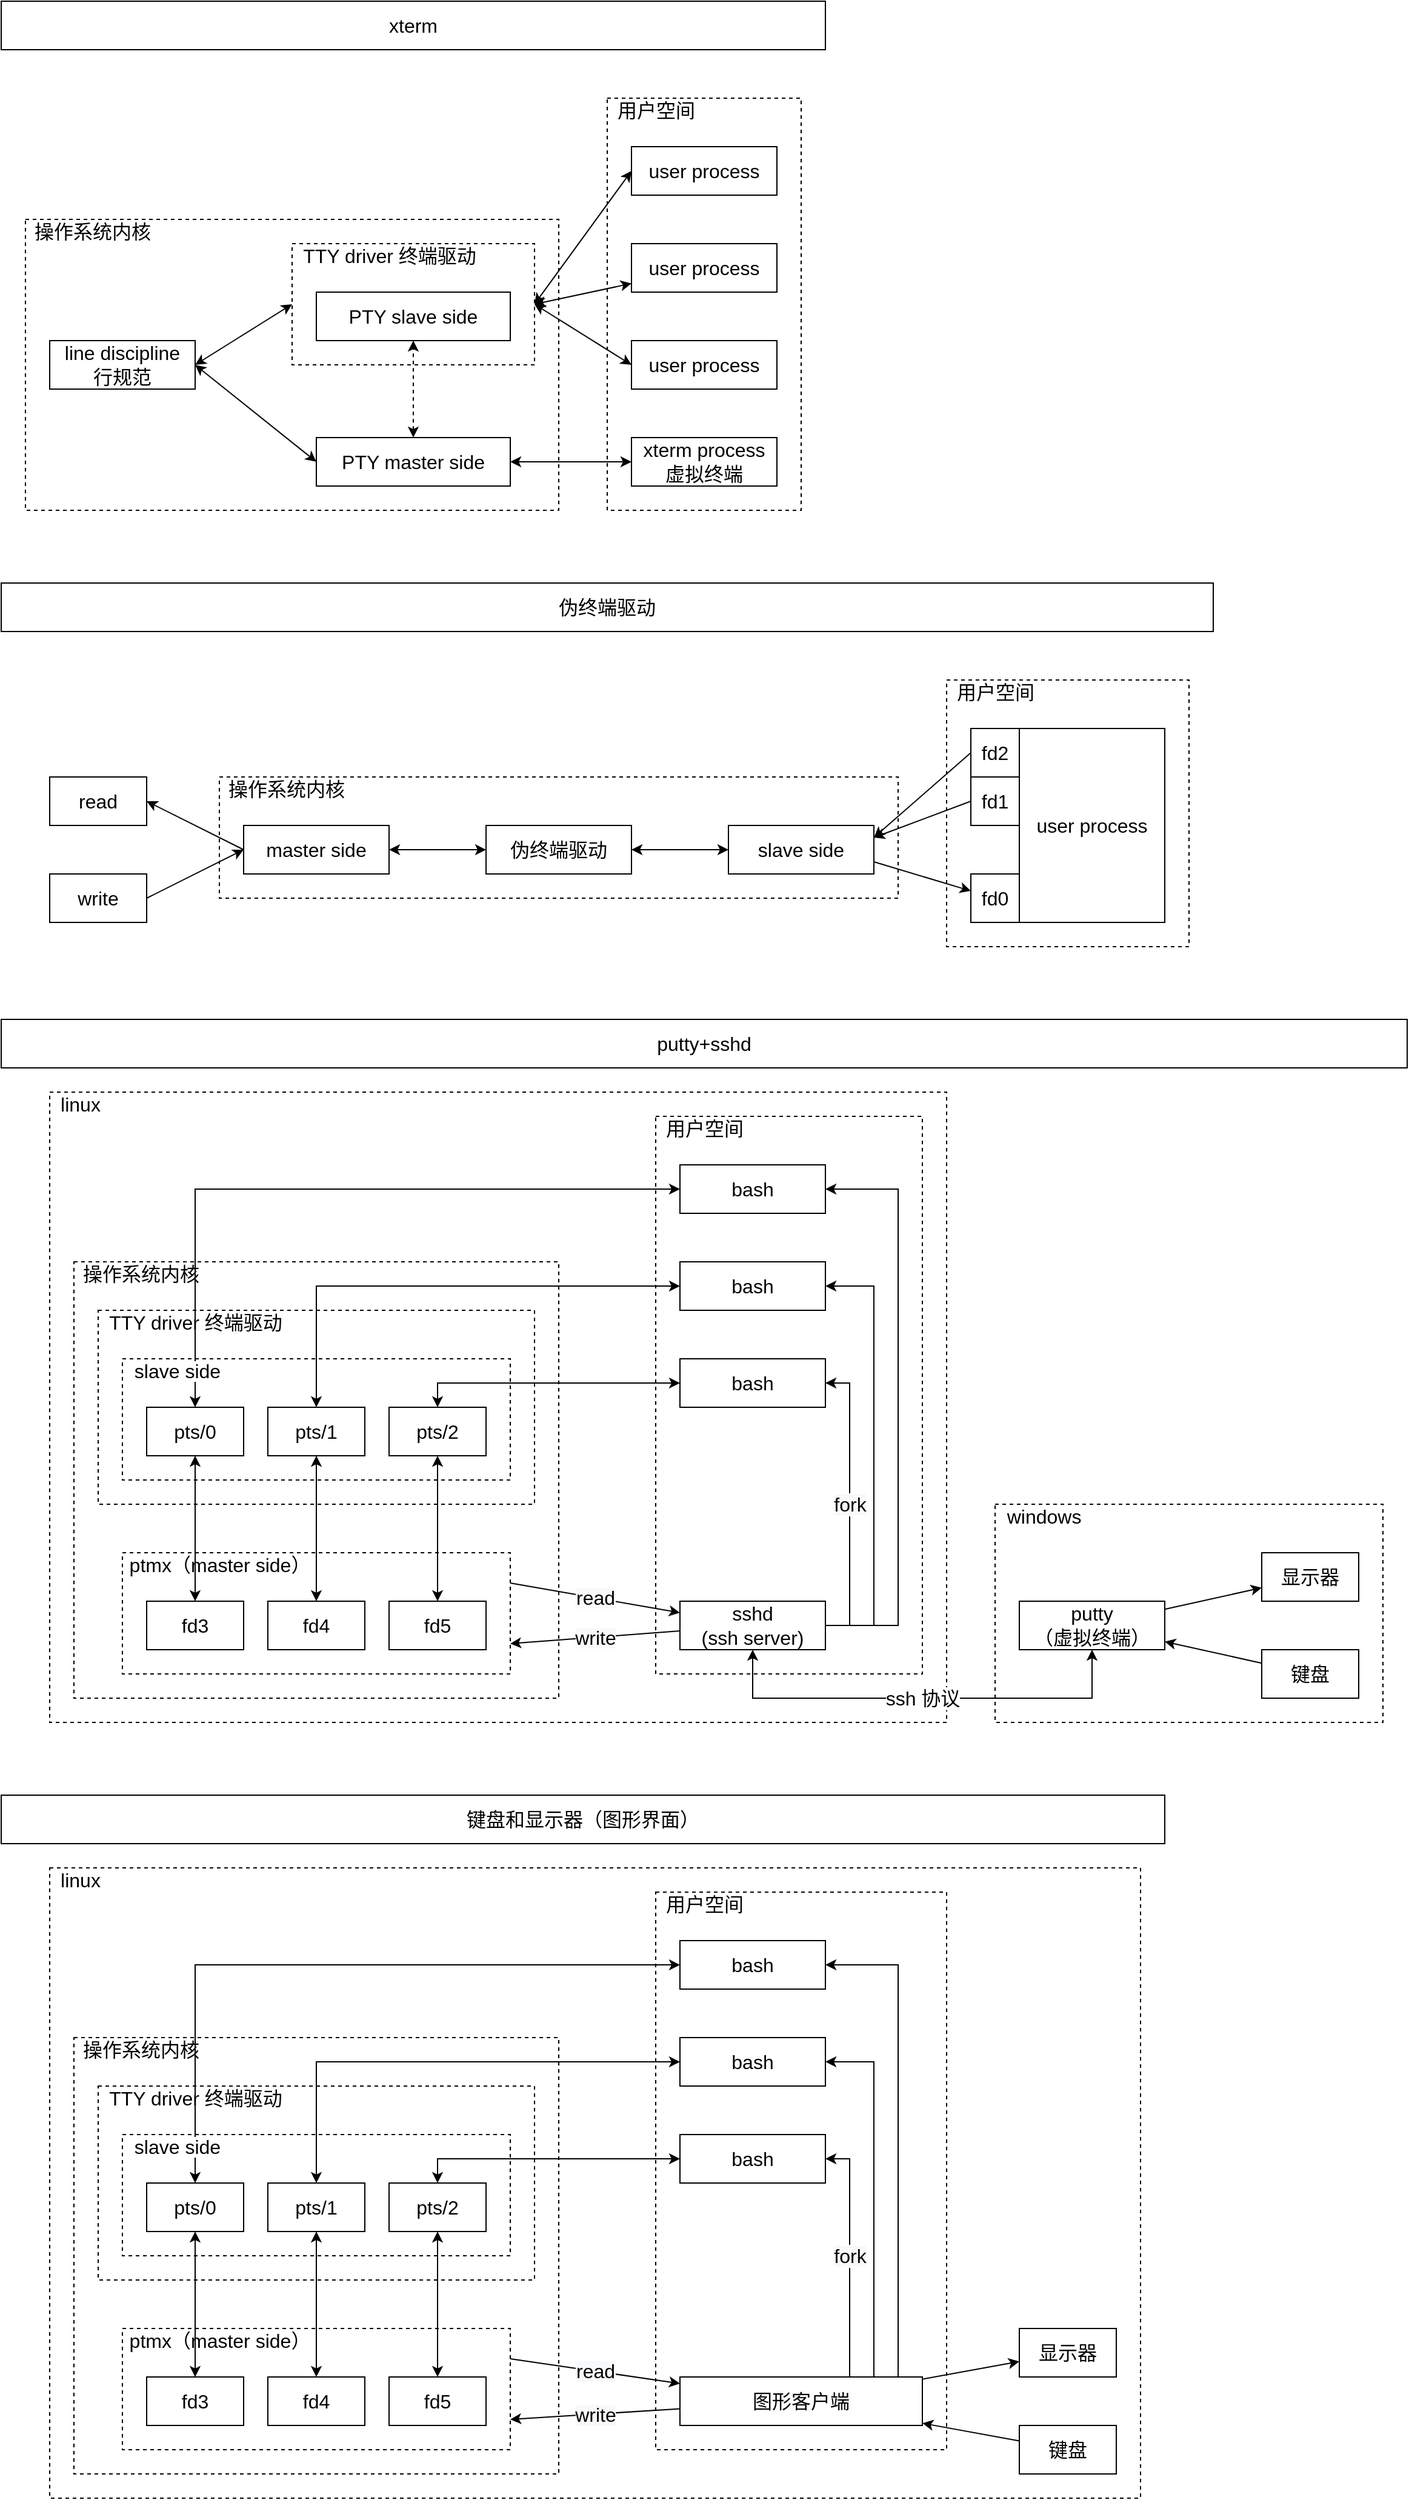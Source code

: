 <mxfile version="17.4.2" type="device"><diagram id="-f7uJj_Gc_rz7DDL_IMw" name="第 1 页"><mxGraphModel dx="1408" dy="843" grid="1" gridSize="10" guides="0" tooltips="1" connect="1" arrows="0" fold="1" page="1" pageScale="1" pageWidth="827" pageHeight="1169" math="0" shadow="0"><root><mxCell id="0"/><mxCell id="1" parent="0"/><mxCell id="7O2y6RXuTSKuDk82amYQ-28" value="" style="rounded=0;whiteSpace=wrap;html=1;fillColor=none;fontSize=16;dashed=1;" parent="1" vertex="1"><mxGeometry x="80" y="940" width="740" height="520" as="geometry"/></mxCell><mxCell id="7O2y6RXuTSKuDk82amYQ-36" value="" style="rounded=0;whiteSpace=wrap;html=1;fillColor=none;fontSize=16;dashed=1;" parent="1" vertex="1"><mxGeometry x="80" y="1580" width="900" height="520" as="geometry"/></mxCell><mxCell id="7O2y6RXuTSKuDk82amYQ-30" value="" style="rounded=0;whiteSpace=wrap;html=1;fillColor=none;fontSize=16;dashed=1;" parent="1" vertex="1"><mxGeometry x="860" y="1280" width="320" height="180" as="geometry"/></mxCell><mxCell id="7O2y6RXuTSKuDk82amYQ-25" value="" style="rounded=0;whiteSpace=wrap;html=1;fillColor=none;fontSize=16;dashed=1;" parent="1" vertex="1"><mxGeometry x="580" y="960" width="220" height="460" as="geometry"/></mxCell><mxCell id="TJZXM9i8M5Iy6v_wXpPy-143" value="" style="endArrow=classic;startArrow=classic;html=1;rounded=0;fontSize=16;edgeStyle=elbowEdgeStyle;" parent="1" source="TJZXM9i8M5Iy6v_wXpPy-136" target="TJZXM9i8M5Iy6v_wXpPy-138" edge="1"><mxGeometry width="50" height="50" relative="1" as="geometry"><mxPoint x="290" y="1090" as="sourcePoint"/><mxPoint x="400" y="1090" as="targetPoint"/><Array as="points"><mxPoint x="200" y="1020"/></Array></mxGeometry></mxCell><mxCell id="TJZXM9i8M5Iy6v_wXpPy-144" value="" style="endArrow=classic;startArrow=classic;html=1;rounded=0;fontSize=16;edgeStyle=elbowEdgeStyle;" parent="1" source="TJZXM9i8M5Iy6v_wXpPy-139" target="TJZXM9i8M5Iy6v_wXpPy-147" edge="1"><mxGeometry width="50" height="50" relative="1" as="geometry"><mxPoint x="520" y="1090" as="sourcePoint"/><mxPoint x="660" y="1090" as="targetPoint"/><Array as="points"><mxPoint x="300" y="1100"/></Array></mxGeometry></mxCell><mxCell id="TJZXM9i8M5Iy6v_wXpPy-145" value="" style="endArrow=classic;startArrow=classic;html=1;rounded=0;fontSize=16;edgeStyle=elbowEdgeStyle;" parent="1" source="TJZXM9i8M5Iy6v_wXpPy-142" target="TJZXM9i8M5Iy6v_wXpPy-146" edge="1"><mxGeometry width="50" height="50" relative="1" as="geometry"><mxPoint x="505" y="1160" as="sourcePoint"/><mxPoint x="560" y="1140" as="targetPoint"/><Array as="points"><mxPoint x="400" y="1180"/></Array></mxGeometry></mxCell><mxCell id="7O2y6RXuTSKuDk82amYQ-15" value="" style="rounded=0;whiteSpace=wrap;html=1;fillColor=none;fontSize=16;dashed=1;" parent="1" vertex="1"><mxGeometry x="100" y="1080" width="400" height="360" as="geometry"/></mxCell><mxCell id="7O2y6RXuTSKuDk82amYQ-8" value="" style="rounded=0;whiteSpace=wrap;html=1;fillColor=none;fontSize=16;dashed=1;" parent="1" vertex="1"><mxGeometry x="120" y="1120" width="360" height="160" as="geometry"/></mxCell><mxCell id="7O2y6RXuTSKuDk82amYQ-6" value="" style="rounded=0;whiteSpace=wrap;html=1;fillColor=none;fontSize=16;dashed=1;" parent="1" vertex="1"><mxGeometry x="140" y="1320" width="320" height="100" as="geometry"/></mxCell><mxCell id="TJZXM9i8M5Iy6v_wXpPy-135" value="" style="rounded=0;whiteSpace=wrap;html=1;fillColor=none;fontSize=16;dashed=1;" parent="1" vertex="1"><mxGeometry x="140" y="1160" width="320" height="100" as="geometry"/></mxCell><mxCell id="TJZXM9i8M5Iy6v_wXpPy-46" value="line discipline&lt;br style=&quot;font-size: 16px;&quot;&gt;行规范" style="rounded=0;whiteSpace=wrap;html=1;fillColor=none;fontSize=16;" parent="1" vertex="1"><mxGeometry x="80" y="320" width="120" height="40" as="geometry"/></mxCell><mxCell id="TJZXM9i8M5Iy6v_wXpPy-47" value="" style="rounded=0;whiteSpace=wrap;html=1;fillColor=none;fontSize=16;dashed=1;" parent="1" vertex="1"><mxGeometry x="280" y="240" width="200" height="100" as="geometry"/></mxCell><mxCell id="TJZXM9i8M5Iy6v_wXpPy-48" value="user process" style="rounded=0;whiteSpace=wrap;html=1;fillColor=none;fontSize=16;" parent="1" vertex="1"><mxGeometry x="560" y="160" width="120" height="40" as="geometry"/></mxCell><mxCell id="TJZXM9i8M5Iy6v_wXpPy-49" value="user process" style="rounded=0;whiteSpace=wrap;html=1;fillColor=none;fontSize=16;" parent="1" vertex="1"><mxGeometry x="560" y="240" width="120" height="40" as="geometry"/></mxCell><mxCell id="TJZXM9i8M5Iy6v_wXpPy-50" value="user process" style="rounded=0;whiteSpace=wrap;html=1;fillColor=none;fontSize=16;" parent="1" vertex="1"><mxGeometry x="560" y="320" width="120" height="40" as="geometry"/></mxCell><mxCell id="TJZXM9i8M5Iy6v_wXpPy-51" value="" style="endArrow=classic;startArrow=classic;html=1;rounded=0;fontSize=16;entryX=0;entryY=0.5;entryDx=0;entryDy=0;exitX=1;exitY=0.5;exitDx=0;exitDy=0;" parent="1" source="TJZXM9i8M5Iy6v_wXpPy-46" target="TJZXM9i8M5Iy6v_wXpPy-47" edge="1"><mxGeometry width="50" height="50" relative="1" as="geometry"><mxPoint x="70" y="280" as="sourcePoint"/><mxPoint x="110" y="280" as="targetPoint"/></mxGeometry></mxCell><mxCell id="TJZXM9i8M5Iy6v_wXpPy-52" value="" style="endArrow=classic;startArrow=classic;html=1;rounded=0;fontSize=16;entryX=0;entryY=0.5;entryDx=0;entryDy=0;exitX=1;exitY=0.5;exitDx=0;exitDy=0;" parent="1" source="TJZXM9i8M5Iy6v_wXpPy-47" target="TJZXM9i8M5Iy6v_wXpPy-48" edge="1"><mxGeometry width="50" height="50" relative="1" as="geometry"><mxPoint x="250" y="200" as="sourcePoint"/><mxPoint x="330" y="200" as="targetPoint"/></mxGeometry></mxCell><mxCell id="TJZXM9i8M5Iy6v_wXpPy-53" value="" style="endArrow=classic;startArrow=classic;html=1;rounded=0;fontSize=16;exitX=1;exitY=0.5;exitDx=0;exitDy=0;" parent="1" source="TJZXM9i8M5Iy6v_wXpPy-47" target="TJZXM9i8M5Iy6v_wXpPy-49" edge="1"><mxGeometry width="50" height="50" relative="1" as="geometry"><mxPoint x="440" y="180" as="sourcePoint"/><mxPoint x="540" y="140" as="targetPoint"/></mxGeometry></mxCell><mxCell id="TJZXM9i8M5Iy6v_wXpPy-54" value="" style="endArrow=classic;startArrow=classic;html=1;rounded=0;fontSize=16;entryX=0;entryY=0.5;entryDx=0;entryDy=0;exitX=1;exitY=0.5;exitDx=0;exitDy=0;" parent="1" source="TJZXM9i8M5Iy6v_wXpPy-47" target="TJZXM9i8M5Iy6v_wXpPy-50" edge="1"><mxGeometry width="50" height="50" relative="1" as="geometry"><mxPoint x="450" y="200" as="sourcePoint"/><mxPoint x="530" y="200" as="targetPoint"/></mxGeometry></mxCell><mxCell id="TJZXM9i8M5Iy6v_wXpPy-56" value="PTY slave side" style="rounded=0;whiteSpace=wrap;html=1;fillColor=none;fontSize=16;" parent="1" vertex="1"><mxGeometry x="300" y="280" width="160" height="40" as="geometry"/></mxCell><mxCell id="TJZXM9i8M5Iy6v_wXpPy-57" value="PTY master side" style="rounded=0;whiteSpace=wrap;html=1;fillColor=none;fontSize=16;" parent="1" vertex="1"><mxGeometry x="300" y="400" width="160" height="40" as="geometry"/></mxCell><mxCell id="TJZXM9i8M5Iy6v_wXpPy-58" value="xterm process&lt;br style=&quot;font-size: 16px;&quot;&gt;虚拟终端" style="rounded=0;whiteSpace=wrap;html=1;fillColor=none;fontSize=16;" parent="1" vertex="1"><mxGeometry x="560" y="400" width="120" height="40" as="geometry"/></mxCell><mxCell id="TJZXM9i8M5Iy6v_wXpPy-59" value="" style="endArrow=classic;startArrow=classic;html=1;rounded=0;fontSize=16;exitX=1;exitY=0.5;exitDx=0;exitDy=0;entryX=0;entryY=0.5;entryDx=0;entryDy=0;" parent="1" source="TJZXM9i8M5Iy6v_wXpPy-46" target="TJZXM9i8M5Iy6v_wXpPy-57" edge="1"><mxGeometry width="50" height="50" relative="1" as="geometry"><mxPoint x="230" y="280" as="sourcePoint"/><mxPoint x="310" y="280" as="targetPoint"/></mxGeometry></mxCell><mxCell id="TJZXM9i8M5Iy6v_wXpPy-60" value="" style="endArrow=classic;startArrow=classic;html=1;rounded=0;fontSize=16;" parent="1" source="TJZXM9i8M5Iy6v_wXpPy-57" target="TJZXM9i8M5Iy6v_wXpPy-58" edge="1"><mxGeometry width="50" height="50" relative="1" as="geometry"><mxPoint x="405" y="300" as="sourcePoint"/><mxPoint x="515" y="340" as="targetPoint"/></mxGeometry></mxCell><mxCell id="TJZXM9i8M5Iy6v_wXpPy-61" style="edgeStyle=orthogonalEdgeStyle;rounded=0;orthogonalLoop=1;jettySize=auto;html=1;exitX=0.5;exitY=1;exitDx=0;exitDy=0;fontSize=16;" parent="1" source="TJZXM9i8M5Iy6v_wXpPy-58" target="TJZXM9i8M5Iy6v_wXpPy-58" edge="1"><mxGeometry relative="1" as="geometry"/></mxCell><mxCell id="TJZXM9i8M5Iy6v_wXpPy-66" value="xterm" style="rounded=0;whiteSpace=wrap;html=1;fillColor=none;fontSize=16;" parent="1" vertex="1"><mxGeometry x="40" y="40" width="680" height="40" as="geometry"/></mxCell><mxCell id="TJZXM9i8M5Iy6v_wXpPy-114" value="" style="endArrow=classic;startArrow=classic;html=1;rounded=0;fontSize=16;dashed=1;" parent="1" source="TJZXM9i8M5Iy6v_wXpPy-57" target="TJZXM9i8M5Iy6v_wXpPy-56" edge="1"><mxGeometry width="50" height="50" relative="1" as="geometry"><mxPoint x="210" y="430" as="sourcePoint"/><mxPoint x="290" y="270" as="targetPoint"/></mxGeometry></mxCell><mxCell id="TJZXM9i8M5Iy6v_wXpPy-116" value="master side" style="rounded=0;whiteSpace=wrap;html=1;fillColor=none;fontSize=16;" parent="1" vertex="1"><mxGeometry x="240" y="720" width="120" height="40" as="geometry"/></mxCell><mxCell id="TJZXM9i8M5Iy6v_wXpPy-117" value="slave side" style="rounded=0;whiteSpace=wrap;html=1;fillColor=none;fontSize=16;" parent="1" vertex="1"><mxGeometry x="640" y="720" width="120" height="40" as="geometry"/></mxCell><mxCell id="TJZXM9i8M5Iy6v_wXpPy-118" value="伪终端驱动" style="rounded=0;whiteSpace=wrap;html=1;fillColor=none;fontSize=16;" parent="1" vertex="1"><mxGeometry x="440" y="720" width="120" height="40" as="geometry"/></mxCell><mxCell id="TJZXM9i8M5Iy6v_wXpPy-119" value="user process" style="rounded=0;whiteSpace=wrap;html=1;fillColor=none;fontSize=16;" parent="1" vertex="1"><mxGeometry x="880" y="640" width="120" height="160" as="geometry"/></mxCell><mxCell id="TJZXM9i8M5Iy6v_wXpPy-120" value="fd0" style="rounded=0;whiteSpace=wrap;html=1;fontSize=16;fillColor=none;" parent="1" vertex="1"><mxGeometry x="840" y="760" width="40" height="40" as="geometry"/></mxCell><mxCell id="TJZXM9i8M5Iy6v_wXpPy-121" value="fd1" style="rounded=0;whiteSpace=wrap;html=1;fontSize=16;fillColor=none;" parent="1" vertex="1"><mxGeometry x="840" y="680" width="40" height="40" as="geometry"/></mxCell><mxCell id="TJZXM9i8M5Iy6v_wXpPy-122" value="fd2" style="rounded=0;whiteSpace=wrap;html=1;fontSize=16;fillColor=none;" parent="1" vertex="1"><mxGeometry x="840" y="640" width="40" height="40" as="geometry"/></mxCell><mxCell id="TJZXM9i8M5Iy6v_wXpPy-123" value="write" style="rounded=0;whiteSpace=wrap;html=1;fillColor=none;fontSize=16;" parent="1" vertex="1"><mxGeometry x="80" y="760" width="80" height="40" as="geometry"/></mxCell><mxCell id="TJZXM9i8M5Iy6v_wXpPy-124" value="read" style="rounded=0;whiteSpace=wrap;html=1;fillColor=none;fontSize=16;" parent="1" vertex="1"><mxGeometry x="80" y="680" width="80" height="40" as="geometry"/></mxCell><mxCell id="TJZXM9i8M5Iy6v_wXpPy-125" value="" style="endArrow=classic;html=1;rounded=0;fontSize=16;exitX=1;exitY=0.5;exitDx=0;exitDy=0;entryX=0;entryY=0.5;entryDx=0;entryDy=0;" parent="1" source="TJZXM9i8M5Iy6v_wXpPy-123" target="TJZXM9i8M5Iy6v_wXpPy-116" edge="1"><mxGeometry width="50" height="50" relative="1" as="geometry"><mxPoint x="140" y="710" as="sourcePoint"/><mxPoint x="190" y="660" as="targetPoint"/></mxGeometry></mxCell><mxCell id="TJZXM9i8M5Iy6v_wXpPy-126" value="" style="endArrow=classic;html=1;rounded=0;fontSize=16;exitX=0;exitY=0.5;exitDx=0;exitDy=0;entryX=1;entryY=0.5;entryDx=0;entryDy=0;" parent="1" source="TJZXM9i8M5Iy6v_wXpPy-116" target="TJZXM9i8M5Iy6v_wXpPy-124" edge="1"><mxGeometry width="50" height="50" relative="1" as="geometry"><mxPoint x="180" y="830" as="sourcePoint"/><mxPoint x="250" y="750" as="targetPoint"/></mxGeometry></mxCell><mxCell id="TJZXM9i8M5Iy6v_wXpPy-129" value="" style="endArrow=classic;startArrow=classic;html=1;rounded=0;fontSize=16;" parent="1" source="TJZXM9i8M5Iy6v_wXpPy-118" target="TJZXM9i8M5Iy6v_wXpPy-117" edge="1"><mxGeometry width="50" height="50" relative="1" as="geometry"><mxPoint x="370" y="270" as="sourcePoint"/><mxPoint x="450" y="270" as="targetPoint"/></mxGeometry></mxCell><mxCell id="TJZXM9i8M5Iy6v_wXpPy-130" value="" style="endArrow=classic;startArrow=classic;html=1;rounded=0;fontSize=16;" parent="1" source="TJZXM9i8M5Iy6v_wXpPy-116" target="TJZXM9i8M5Iy6v_wXpPy-118" edge="1"><mxGeometry width="50" height="50" relative="1" as="geometry"><mxPoint x="570" y="750" as="sourcePoint"/><mxPoint x="460" y="860" as="targetPoint"/></mxGeometry></mxCell><mxCell id="TJZXM9i8M5Iy6v_wXpPy-131" value="" style="endArrow=classic;html=1;rounded=0;fontSize=16;exitX=1;exitY=0.75;exitDx=0;exitDy=0;" parent="1" source="TJZXM9i8M5Iy6v_wXpPy-117" target="TJZXM9i8M5Iy6v_wXpPy-120" edge="1"><mxGeometry width="50" height="50" relative="1" as="geometry"><mxPoint x="180" y="830" as="sourcePoint"/><mxPoint x="250" y="750" as="targetPoint"/></mxGeometry></mxCell><mxCell id="TJZXM9i8M5Iy6v_wXpPy-132" value="" style="endArrow=classic;html=1;rounded=0;fontSize=16;exitX=0;exitY=0.5;exitDx=0;exitDy=0;entryX=1;entryY=0.25;entryDx=0;entryDy=0;" parent="1" source="TJZXM9i8M5Iy6v_wXpPy-121" target="TJZXM9i8M5Iy6v_wXpPy-117" edge="1"><mxGeometry width="50" height="50" relative="1" as="geometry"><mxPoint x="770" y="750" as="sourcePoint"/><mxPoint x="840" y="690" as="targetPoint"/></mxGeometry></mxCell><mxCell id="TJZXM9i8M5Iy6v_wXpPy-133" value="" style="endArrow=classic;html=1;rounded=0;fontSize=16;exitX=0;exitY=0.5;exitDx=0;exitDy=0;entryX=1;entryY=0.25;entryDx=0;entryDy=0;" parent="1" source="TJZXM9i8M5Iy6v_wXpPy-122" target="TJZXM9i8M5Iy6v_wXpPy-117" edge="1"><mxGeometry width="50" height="50" relative="1" as="geometry"><mxPoint x="890" y="750" as="sourcePoint"/><mxPoint x="770" y="740" as="targetPoint"/></mxGeometry></mxCell><mxCell id="TJZXM9i8M5Iy6v_wXpPy-134" value="伪终端驱动" style="rounded=0;whiteSpace=wrap;html=1;fillColor=none;fontSize=16;" parent="1" vertex="1"><mxGeometry x="40" y="520" width="1000" height="40" as="geometry"/></mxCell><mxCell id="TJZXM9i8M5Iy6v_wXpPy-136" value="pts/0" style="rounded=0;whiteSpace=wrap;html=1;fillColor=none;fontSize=16;" parent="1" vertex="1"><mxGeometry x="160" y="1200" width="80" height="40" as="geometry"/></mxCell><mxCell id="TJZXM9i8M5Iy6v_wXpPy-138" value="bash" style="rounded=0;whiteSpace=wrap;html=1;fillColor=none;fontSize=16;" parent="1" vertex="1"><mxGeometry x="600" y="1000" width="120" height="40" as="geometry"/></mxCell><mxCell id="TJZXM9i8M5Iy6v_wXpPy-139" value="pts/1" style="rounded=0;whiteSpace=wrap;html=1;fillColor=none;fontSize=16;" parent="1" vertex="1"><mxGeometry x="260" y="1200" width="80" height="40" as="geometry"/></mxCell><mxCell id="TJZXM9i8M5Iy6v_wXpPy-142" value="pts/2" style="rounded=0;whiteSpace=wrap;html=1;fillColor=none;fontSize=16;" parent="1" vertex="1"><mxGeometry x="360" y="1200" width="80" height="40" as="geometry"/></mxCell><mxCell id="TJZXM9i8M5Iy6v_wXpPy-146" value="bash" style="rounded=0;whiteSpace=wrap;html=1;fillColor=none;fontSize=16;" parent="1" vertex="1"><mxGeometry x="600" y="1160" width="120" height="40" as="geometry"/></mxCell><mxCell id="TJZXM9i8M5Iy6v_wXpPy-147" value="bash" style="rounded=0;whiteSpace=wrap;html=1;fillColor=none;fontSize=16;" parent="1" vertex="1"><mxGeometry x="600" y="1080" width="120" height="40" as="geometry"/></mxCell><mxCell id="TJZXM9i8M5Iy6v_wXpPy-148" value="sshd&lt;br style=&quot;font-size: 16px;&quot;&gt;(ssh server)" style="rounded=0;whiteSpace=wrap;html=1;fillColor=none;fontSize=16;" parent="1" vertex="1"><mxGeometry x="600" y="1360" width="120" height="40" as="geometry"/></mxCell><mxCell id="TJZXM9i8M5Iy6v_wXpPy-150" value="" style="endArrow=classic;html=1;rounded=0;fontSize=16;edgeStyle=elbowEdgeStyle;" parent="1" source="TJZXM9i8M5Iy6v_wXpPy-148" target="TJZXM9i8M5Iy6v_wXpPy-138" edge="1"><mxGeometry width="50" height="50" relative="1" as="geometry"><mxPoint x="420" y="940" as="sourcePoint"/><mxPoint x="640" y="980" as="targetPoint"/><Array as="points"><mxPoint x="780" y="1300"/><mxPoint x="780" y="1310"/><mxPoint x="780" y="1220"/></Array></mxGeometry></mxCell><mxCell id="TJZXM9i8M5Iy6v_wXpPy-152" value="" style="endArrow=classic;html=1;rounded=0;fontSize=16;edgeStyle=elbowEdgeStyle;" parent="1" source="TJZXM9i8M5Iy6v_wXpPy-148" target="TJZXM9i8M5Iy6v_wXpPy-147" edge="1"><mxGeometry width="50" height="50" relative="1" as="geometry"><mxPoint x="330" y="950" as="sourcePoint"/><mxPoint x="730" y="1070" as="targetPoint"/><Array as="points"><mxPoint x="760" y="1240"/><mxPoint x="760" y="1320"/><mxPoint x="760" y="1320"/><mxPoint x="760" y="1240"/></Array></mxGeometry></mxCell><mxCell id="TJZXM9i8M5Iy6v_wXpPy-154" value="" style="endArrow=classic;html=1;rounded=0;fontSize=16;edgeStyle=elbowEdgeStyle;" parent="1" source="TJZXM9i8M5Iy6v_wXpPy-148" target="TJZXM9i8M5Iy6v_wXpPy-146" edge="1"><mxGeometry width="50" height="50" relative="1" as="geometry"><mxPoint x="330" y="950" as="sourcePoint"/><mxPoint x="730" y="1150" as="targetPoint"/><Array as="points"><mxPoint x="740" y="1280"/></Array></mxGeometry></mxCell><mxCell id="7O2y6RXuTSKuDk82amYQ-18" value="&lt;span style=&quot;font-size: 16px ; background-color: rgb(248 , 249 , 250)&quot;&gt;fork&lt;/span&gt;" style="edgeLabel;html=1;align=center;verticalAlign=middle;resizable=0;points=[];fontSize=16;" parent="TJZXM9i8M5Iy6v_wXpPy-154" vertex="1" connectable="0"><mxGeometry relative="1" as="geometry"><mxPoint as="offset"/></mxGeometry></mxCell><mxCell id="TJZXM9i8M5Iy6v_wXpPy-161" value="putty&lt;br style=&quot;font-size: 16px;&quot;&gt;（虚拟终端）" style="rounded=0;whiteSpace=wrap;html=1;fillColor=none;fontSize=16;" parent="1" vertex="1"><mxGeometry x="880" y="1360" width="120" height="40" as="geometry"/></mxCell><mxCell id="TJZXM9i8M5Iy6v_wXpPy-162" value="" style="endArrow=classic;startArrow=classic;html=1;rounded=0;fontSize=16;edgeStyle=elbowEdgeStyle;" parent="1" source="TJZXM9i8M5Iy6v_wXpPy-148" target="TJZXM9i8M5Iy6v_wXpPy-161" edge="1"><mxGeometry width="50" height="50" relative="1" as="geometry"><mxPoint x="330" y="1150" as="sourcePoint"/><mxPoint x="410" y="1070" as="targetPoint"/><Array as="points"><mxPoint x="860" y="1440"/><mxPoint x="660" y="1420"/></Array></mxGeometry></mxCell><mxCell id="TJZXM9i8M5Iy6v_wXpPy-164" value="ssh 协议" style="edgeLabel;html=1;align=center;verticalAlign=middle;resizable=0;points=[];fontSize=16;" parent="TJZXM9i8M5Iy6v_wXpPy-162" vertex="1" connectable="0"><mxGeometry relative="1" as="geometry"><mxPoint as="offset"/></mxGeometry></mxCell><mxCell id="TJZXM9i8M5Iy6v_wXpPy-165" value="putty+sshd" style="rounded=0;whiteSpace=wrap;html=1;fillColor=none;fontSize=16;" parent="1" vertex="1"><mxGeometry x="40" y="880" width="1160" height="40" as="geometry"/></mxCell><mxCell id="TJZXM9i8M5Iy6v_wXpPy-193" value="键盘和显示器（图形界面）" style="rounded=0;whiteSpace=wrap;html=1;fillColor=none;fontSize=16;" parent="1" vertex="1"><mxGeometry x="40" y="1520" width="960" height="40" as="geometry"/></mxCell><mxCell id="TJZXM9i8M5Iy6v_wXpPy-216" value="&lt;span style=&quot;background-color: rgb(255, 255, 255); font-size: 16px;&quot;&gt;slave side&lt;/span&gt;" style="text;html=1;align=center;verticalAlign=middle;resizable=0;points=[];autosize=1;strokeColor=none;fillColor=none;fontSize=16;" parent="1" vertex="1"><mxGeometry x="140" y="1160" width="90" height="20" as="geometry"/></mxCell><mxCell id="F6P1f_SXIutEqsyY3EEc-1" value="键盘" style="rounded=0;whiteSpace=wrap;html=1;fillColor=none;fontSize=16;" parent="1" vertex="1"><mxGeometry x="1080" y="1400" width="80" height="40" as="geometry"/></mxCell><mxCell id="F6P1f_SXIutEqsyY3EEc-2" value="显示器" style="rounded=0;whiteSpace=wrap;html=1;fillColor=none;fontSize=16;" parent="1" vertex="1"><mxGeometry x="1080" y="1320" width="80" height="40" as="geometry"/></mxCell><mxCell id="F6P1f_SXIutEqsyY3EEc-3" value="" style="endArrow=classic;html=1;rounded=0;fontSize=16;" parent="1" source="F6P1f_SXIutEqsyY3EEc-1" target="TJZXM9i8M5Iy6v_wXpPy-161" edge="1"><mxGeometry width="50" height="50" relative="1" as="geometry"><mxPoint x="140" y="990" as="sourcePoint"/><mxPoint x="100" y="960" as="targetPoint"/></mxGeometry></mxCell><mxCell id="F6P1f_SXIutEqsyY3EEc-4" value="" style="endArrow=classic;html=1;rounded=0;fontSize=16;" parent="1" source="TJZXM9i8M5Iy6v_wXpPy-161" target="F6P1f_SXIutEqsyY3EEc-2" edge="1"><mxGeometry width="50" height="50" relative="1" as="geometry"><mxPoint x="100" y="960" as="sourcePoint"/><mxPoint x="110" y="970" as="targetPoint"/></mxGeometry></mxCell><mxCell id="F6P1f_SXIutEqsyY3EEc-5" value="&lt;span style=&quot;font-size: 16px&quot;&gt;TTY driver&amp;nbsp;&lt;/span&gt;&lt;span style=&quot;font-size: 16px&quot;&gt;终端驱动&lt;/span&gt;" style="text;html=1;align=center;verticalAlign=middle;resizable=0;points=[];autosize=1;strokeColor=none;fillColor=none;fontSize=16;" parent="1" vertex="1"><mxGeometry x="280" y="240" width="160" height="20" as="geometry"/></mxCell><mxCell id="F6P1f_SXIutEqsyY3EEc-7" value="&lt;span style=&quot;font-size: 16px&quot;&gt;操作系统内核&lt;/span&gt;" style="text;html=1;align=center;verticalAlign=middle;resizable=0;points=[];autosize=1;strokeColor=none;fillColor=none;fontSize=16;" parent="1" vertex="1"><mxGeometry x="100" y="1080" width="110" height="20" as="geometry"/></mxCell><mxCell id="7O2y6RXuTSKuDk82amYQ-1" value="fd3" style="rounded=0;whiteSpace=wrap;html=1;fillColor=none;fontSize=16;" parent="1" vertex="1"><mxGeometry x="160" y="1360" width="80" height="40" as="geometry"/></mxCell><mxCell id="7O2y6RXuTSKuDk82amYQ-2" value="fd4" style="rounded=0;whiteSpace=wrap;html=1;fillColor=none;fontSize=16;" parent="1" vertex="1"><mxGeometry x="260" y="1360" width="80" height="40" as="geometry"/></mxCell><mxCell id="7O2y6RXuTSKuDk82amYQ-3" value="fd5" style="rounded=0;whiteSpace=wrap;html=1;fillColor=none;fontSize=16;" parent="1" vertex="1"><mxGeometry x="360" y="1360" width="80" height="40" as="geometry"/></mxCell><mxCell id="7O2y6RXuTSKuDk82amYQ-4" value="&lt;span style=&quot;font-size: 16px&quot;&gt;ptmx（&lt;/span&gt;&lt;span style=&quot;font-size: 16px ; background-color: rgb(255 , 255 , 255)&quot;&gt;master side&lt;/span&gt;&lt;span style=&quot;font-size: 16px&quot;&gt;）&lt;br style=&quot;font-size: 16px&quot;&gt;&lt;/span&gt;" style="text;html=1;align=center;verticalAlign=middle;resizable=0;points=[];autosize=1;strokeColor=none;fillColor=none;fontSize=16;" parent="1" vertex="1"><mxGeometry x="140" y="1320" width="160" height="20" as="geometry"/></mxCell><mxCell id="7O2y6RXuTSKuDk82amYQ-7" value="&lt;span style=&quot;font-size: 16px&quot;&gt;TTY driver&amp;nbsp;&lt;/span&gt;&lt;span style=&quot;font-size: 16px&quot;&gt;终端驱动&lt;/span&gt;" style="text;html=1;align=center;verticalAlign=middle;resizable=0;points=[];autosize=1;strokeColor=none;fillColor=none;fontSize=16;" parent="1" vertex="1"><mxGeometry x="120" y="1120" width="160" height="20" as="geometry"/></mxCell><mxCell id="7O2y6RXuTSKuDk82amYQ-12" value="" style="endArrow=classic;startArrow=classic;html=1;rounded=0;fontSize=16;" parent="1" source="7O2y6RXuTSKuDk82amYQ-3" target="TJZXM9i8M5Iy6v_wXpPy-142" edge="1"><mxGeometry width="50" height="50" relative="1" as="geometry"><mxPoint x="490" y="1230" as="sourcePoint"/><mxPoint x="610" y="1230" as="targetPoint"/></mxGeometry></mxCell><mxCell id="7O2y6RXuTSKuDk82amYQ-13" value="" style="endArrow=classic;startArrow=classic;html=1;rounded=0;fontSize=16;" parent="1" source="7O2y6RXuTSKuDk82amYQ-2" target="TJZXM9i8M5Iy6v_wXpPy-139" edge="1"><mxGeometry width="50" height="50" relative="1" as="geometry"><mxPoint x="450" y="1410" as="sourcePoint"/><mxPoint x="450" y="1250" as="targetPoint"/></mxGeometry></mxCell><mxCell id="7O2y6RXuTSKuDk82amYQ-14" value="" style="endArrow=classic;startArrow=classic;html=1;rounded=0;fontSize=16;" parent="1" source="7O2y6RXuTSKuDk82amYQ-1" target="TJZXM9i8M5Iy6v_wXpPy-136" edge="1"><mxGeometry width="50" height="50" relative="1" as="geometry"><mxPoint x="330" y="1410" as="sourcePoint"/><mxPoint x="330" y="1250" as="targetPoint"/></mxGeometry></mxCell><mxCell id="7O2y6RXuTSKuDk82amYQ-17" value="&lt;span style=&quot;font-size: 16px&quot;&gt;windows&lt;/span&gt;" style="text;html=1;align=center;verticalAlign=middle;resizable=0;points=[];autosize=1;strokeColor=none;fillColor=none;fontSize=16;" parent="1" vertex="1"><mxGeometry x="860" y="1280" width="80" height="20" as="geometry"/></mxCell><mxCell id="7O2y6RXuTSKuDk82amYQ-19" value="" style="endArrow=classic;html=1;rounded=0;fontSize=16;entryX=1;entryY=0.75;entryDx=0;entryDy=0;" parent="1" source="TJZXM9i8M5Iy6v_wXpPy-148" target="7O2y6RXuTSKuDk82amYQ-6" edge="1"><mxGeometry width="50" height="50" relative="1" as="geometry"><mxPoint x="870" y="1501" as="sourcePoint"/><mxPoint x="950" y="1489" as="targetPoint"/></mxGeometry></mxCell><mxCell id="7O2y6RXuTSKuDk82amYQ-20" value="&lt;span style=&quot;font-size: 16px ; background-color: rgb(248 , 249 , 250)&quot;&gt;write&lt;/span&gt;" style="edgeLabel;html=1;align=center;verticalAlign=middle;resizable=0;points=[];fontSize=16;" parent="7O2y6RXuTSKuDk82amYQ-19" vertex="1" connectable="0"><mxGeometry relative="1" as="geometry"><mxPoint as="offset"/></mxGeometry></mxCell><mxCell id="7O2y6RXuTSKuDk82amYQ-21" value="" style="endArrow=classic;html=1;rounded=0;fontSize=16;exitX=1;exitY=0.25;exitDx=0;exitDy=0;" parent="1" source="7O2y6RXuTSKuDk82amYQ-6" target="TJZXM9i8M5Iy6v_wXpPy-148" edge="1"><mxGeometry width="50" height="50" relative="1" as="geometry"><mxPoint x="870" y="1501" as="sourcePoint"/><mxPoint x="950" y="1489" as="targetPoint"/></mxGeometry></mxCell><mxCell id="7O2y6RXuTSKuDk82amYQ-22" value="&lt;span style=&quot;font-size: 16px ; background-color: rgb(248 , 249 , 250)&quot;&gt;read&lt;/span&gt;" style="edgeLabel;html=1;align=center;verticalAlign=middle;resizable=0;points=[];fontSize=16;" parent="7O2y6RXuTSKuDk82amYQ-21" vertex="1" connectable="0"><mxGeometry relative="1" as="geometry"><mxPoint as="offset"/></mxGeometry></mxCell><mxCell id="7O2y6RXuTSKuDk82amYQ-26" value="&lt;span style=&quot;font-size: 16px&quot;&gt;用户空间&lt;/span&gt;" style="text;html=1;align=center;verticalAlign=middle;resizable=0;points=[];autosize=1;strokeColor=none;fillColor=none;fontSize=16;" parent="1" vertex="1"><mxGeometry x="580" y="960" width="80" height="20" as="geometry"/></mxCell><mxCell id="7O2y6RXuTSKuDk82amYQ-29" value="linux" style="text;html=1;align=center;verticalAlign=middle;resizable=0;points=[];autosize=1;strokeColor=none;fillColor=none;fontSize=16;" parent="1" vertex="1"><mxGeometry x="80" y="940" width="50" height="20" as="geometry"/></mxCell><mxCell id="7O2y6RXuTSKuDk82amYQ-32" value="" style="rounded=0;whiteSpace=wrap;html=1;fillColor=none;fontSize=16;dashed=1;" parent="1" vertex="1"><mxGeometry x="580" y="1600" width="240" height="460" as="geometry"/></mxCell><mxCell id="7O2y6RXuTSKuDk82amYQ-33" value="" style="endArrow=classic;startArrow=classic;html=1;rounded=0;fontSize=16;edgeStyle=elbowEdgeStyle;" parent="1" source="7O2y6RXuTSKuDk82amYQ-41" target="7O2y6RXuTSKuDk82amYQ-42" edge="1"><mxGeometry width="50" height="50" relative="1" as="geometry"><mxPoint x="290" y="1730" as="sourcePoint"/><mxPoint x="400" y="1730" as="targetPoint"/><Array as="points"><mxPoint x="200" y="1660"/></Array></mxGeometry></mxCell><mxCell id="7O2y6RXuTSKuDk82amYQ-34" value="" style="endArrow=classic;startArrow=classic;html=1;rounded=0;fontSize=16;edgeStyle=elbowEdgeStyle;" parent="1" source="7O2y6RXuTSKuDk82amYQ-43" target="7O2y6RXuTSKuDk82amYQ-46" edge="1"><mxGeometry width="50" height="50" relative="1" as="geometry"><mxPoint x="520" y="1730" as="sourcePoint"/><mxPoint x="660" y="1730" as="targetPoint"/><Array as="points"><mxPoint x="300" y="1740"/></Array></mxGeometry></mxCell><mxCell id="7O2y6RXuTSKuDk82amYQ-35" value="" style="endArrow=classic;startArrow=classic;html=1;rounded=0;fontSize=16;edgeStyle=elbowEdgeStyle;" parent="1" source="7O2y6RXuTSKuDk82amYQ-44" target="7O2y6RXuTSKuDk82amYQ-45" edge="1"><mxGeometry width="50" height="50" relative="1" as="geometry"><mxPoint x="505" y="1800" as="sourcePoint"/><mxPoint x="560" y="1780" as="targetPoint"/><Array as="points"><mxPoint x="400" y="1820"/></Array></mxGeometry></mxCell><mxCell id="7O2y6RXuTSKuDk82amYQ-37" value="" style="rounded=0;whiteSpace=wrap;html=1;fillColor=none;fontSize=16;dashed=1;" parent="1" vertex="1"><mxGeometry x="100" y="1720" width="400" height="360" as="geometry"/></mxCell><mxCell id="7O2y6RXuTSKuDk82amYQ-38" value="" style="rounded=0;whiteSpace=wrap;html=1;fillColor=none;fontSize=16;dashed=1;" parent="1" vertex="1"><mxGeometry x="120" y="1760" width="360" height="160" as="geometry"/></mxCell><mxCell id="7O2y6RXuTSKuDk82amYQ-39" value="" style="rounded=0;whiteSpace=wrap;html=1;fillColor=none;fontSize=16;dashed=1;" parent="1" vertex="1"><mxGeometry x="140" y="1960" width="320" height="100" as="geometry"/></mxCell><mxCell id="7O2y6RXuTSKuDk82amYQ-40" value="" style="rounded=0;whiteSpace=wrap;html=1;fillColor=none;fontSize=16;dashed=1;" parent="1" vertex="1"><mxGeometry x="140" y="1800" width="320" height="100" as="geometry"/></mxCell><mxCell id="7O2y6RXuTSKuDk82amYQ-41" value="pts/0" style="rounded=0;whiteSpace=wrap;html=1;fillColor=none;fontSize=16;" parent="1" vertex="1"><mxGeometry x="160" y="1840" width="80" height="40" as="geometry"/></mxCell><mxCell id="7O2y6RXuTSKuDk82amYQ-42" value="bash" style="rounded=0;whiteSpace=wrap;html=1;fillColor=none;fontSize=16;" parent="1" vertex="1"><mxGeometry x="600" y="1640" width="120" height="40" as="geometry"/></mxCell><mxCell id="7O2y6RXuTSKuDk82amYQ-43" value="pts/1" style="rounded=0;whiteSpace=wrap;html=1;fillColor=none;fontSize=16;" parent="1" vertex="1"><mxGeometry x="260" y="1840" width="80" height="40" as="geometry"/></mxCell><mxCell id="7O2y6RXuTSKuDk82amYQ-44" value="pts/2" style="rounded=0;whiteSpace=wrap;html=1;fillColor=none;fontSize=16;" parent="1" vertex="1"><mxGeometry x="360" y="1840" width="80" height="40" as="geometry"/></mxCell><mxCell id="7O2y6RXuTSKuDk82amYQ-45" value="bash" style="rounded=0;whiteSpace=wrap;html=1;fillColor=none;fontSize=16;" parent="1" vertex="1"><mxGeometry x="600" y="1800" width="120" height="40" as="geometry"/></mxCell><mxCell id="7O2y6RXuTSKuDk82amYQ-46" value="bash" style="rounded=0;whiteSpace=wrap;html=1;fillColor=none;fontSize=16;" parent="1" vertex="1"><mxGeometry x="600" y="1720" width="120" height="40" as="geometry"/></mxCell><mxCell id="7O2y6RXuTSKuDk82amYQ-47" value="图形客户端" style="rounded=0;whiteSpace=wrap;html=1;fillColor=none;fontSize=16;" parent="1" vertex="1"><mxGeometry x="600" y="2000" width="200" height="40" as="geometry"/></mxCell><mxCell id="7O2y6RXuTSKuDk82amYQ-48" value="" style="endArrow=classic;html=1;rounded=0;fontSize=16;edgeStyle=elbowEdgeStyle;" parent="1" source="7O2y6RXuTSKuDk82amYQ-47" target="7O2y6RXuTSKuDk82amYQ-42" edge="1"><mxGeometry width="50" height="50" relative="1" as="geometry"><mxPoint x="420" y="1580" as="sourcePoint"/><mxPoint x="640" y="1620" as="targetPoint"/><Array as="points"><mxPoint x="780" y="1940"/><mxPoint x="780" y="1950"/><mxPoint x="780" y="1860"/></Array></mxGeometry></mxCell><mxCell id="7O2y6RXuTSKuDk82amYQ-49" value="" style="endArrow=classic;html=1;rounded=0;fontSize=16;edgeStyle=elbowEdgeStyle;" parent="1" source="7O2y6RXuTSKuDk82amYQ-47" target="7O2y6RXuTSKuDk82amYQ-46" edge="1"><mxGeometry width="50" height="50" relative="1" as="geometry"><mxPoint x="330" y="1590" as="sourcePoint"/><mxPoint x="730" y="1710" as="targetPoint"/><Array as="points"><mxPoint x="760" y="1880"/><mxPoint x="760" y="1960"/><mxPoint x="760" y="1960"/><mxPoint x="760" y="1880"/></Array></mxGeometry></mxCell><mxCell id="7O2y6RXuTSKuDk82amYQ-50" value="" style="endArrow=classic;html=1;rounded=0;fontSize=16;edgeStyle=elbowEdgeStyle;" parent="1" source="7O2y6RXuTSKuDk82amYQ-47" target="7O2y6RXuTSKuDk82amYQ-45" edge="1"><mxGeometry width="50" height="50" relative="1" as="geometry"><mxPoint x="330" y="1590" as="sourcePoint"/><mxPoint x="730" y="1790" as="targetPoint"/><Array as="points"><mxPoint x="740" y="1920"/></Array></mxGeometry></mxCell><mxCell id="7O2y6RXuTSKuDk82amYQ-51" value="&lt;span style=&quot;font-size: 16px ; background-color: rgb(248 , 249 , 250)&quot;&gt;fork&lt;/span&gt;" style="edgeLabel;html=1;align=center;verticalAlign=middle;resizable=0;points=[];fontSize=16;" parent="7O2y6RXuTSKuDk82amYQ-50" vertex="1" connectable="0"><mxGeometry relative="1" as="geometry"><mxPoint as="offset"/></mxGeometry></mxCell><mxCell id="7O2y6RXuTSKuDk82amYQ-55" value="&lt;span style=&quot;background-color: rgb(255, 255, 255); font-size: 16px;&quot;&gt;slave side&lt;/span&gt;" style="text;html=1;align=center;verticalAlign=middle;resizable=0;points=[];autosize=1;strokeColor=none;fillColor=none;fontSize=16;" parent="1" vertex="1"><mxGeometry x="140" y="1800" width="90" height="20" as="geometry"/></mxCell><mxCell id="7O2y6RXuTSKuDk82amYQ-56" value="键盘" style="rounded=0;whiteSpace=wrap;html=1;fillColor=none;fontSize=16;" parent="1" vertex="1"><mxGeometry x="880" y="2040" width="80" height="40" as="geometry"/></mxCell><mxCell id="7O2y6RXuTSKuDk82amYQ-57" value="显示器" style="rounded=0;whiteSpace=wrap;html=1;fillColor=none;fontSize=16;" parent="1" vertex="1"><mxGeometry x="880" y="1960" width="80" height="40" as="geometry"/></mxCell><mxCell id="7O2y6RXuTSKuDk82amYQ-58" value="" style="endArrow=classic;html=1;rounded=0;fontSize=16;" parent="1" source="7O2y6RXuTSKuDk82amYQ-56" target="7O2y6RXuTSKuDk82amYQ-47" edge="1"><mxGeometry width="50" height="50" relative="1" as="geometry"><mxPoint x="140" y="1630" as="sourcePoint"/><mxPoint x="1000" y="2033.333" as="targetPoint"/></mxGeometry></mxCell><mxCell id="7O2y6RXuTSKuDk82amYQ-59" value="" style="endArrow=classic;html=1;rounded=0;fontSize=16;" parent="1" source="7O2y6RXuTSKuDk82amYQ-47" target="7O2y6RXuTSKuDk82amYQ-57" edge="1"><mxGeometry width="50" height="50" relative="1" as="geometry"><mxPoint x="1000" y="2006.667" as="sourcePoint"/><mxPoint x="110" y="1610" as="targetPoint"/></mxGeometry></mxCell><mxCell id="7O2y6RXuTSKuDk82amYQ-60" value="&lt;span style=&quot;font-size: 16px&quot;&gt;操作系统内核&lt;/span&gt;" style="text;html=1;align=center;verticalAlign=middle;resizable=0;points=[];autosize=1;strokeColor=none;fillColor=none;fontSize=16;" parent="1" vertex="1"><mxGeometry x="100" y="1720" width="110" height="20" as="geometry"/></mxCell><mxCell id="7O2y6RXuTSKuDk82amYQ-61" value="fd3" style="rounded=0;whiteSpace=wrap;html=1;fillColor=none;fontSize=16;" parent="1" vertex="1"><mxGeometry x="160" y="2000" width="80" height="40" as="geometry"/></mxCell><mxCell id="7O2y6RXuTSKuDk82amYQ-62" value="fd4" style="rounded=0;whiteSpace=wrap;html=1;fillColor=none;fontSize=16;" parent="1" vertex="1"><mxGeometry x="260" y="2000" width="80" height="40" as="geometry"/></mxCell><mxCell id="7O2y6RXuTSKuDk82amYQ-63" value="fd5" style="rounded=0;whiteSpace=wrap;html=1;fillColor=none;fontSize=16;" parent="1" vertex="1"><mxGeometry x="360" y="2000" width="80" height="40" as="geometry"/></mxCell><mxCell id="7O2y6RXuTSKuDk82amYQ-64" value="&lt;span style=&quot;font-size: 16px&quot;&gt;ptmx（&lt;/span&gt;&lt;span style=&quot;font-size: 16px ; background-color: rgb(255 , 255 , 255)&quot;&gt;master side&lt;/span&gt;&lt;span style=&quot;font-size: 16px&quot;&gt;）&lt;br style=&quot;font-size: 16px&quot;&gt;&lt;/span&gt;" style="text;html=1;align=center;verticalAlign=middle;resizable=0;points=[];autosize=1;strokeColor=none;fillColor=none;fontSize=16;" parent="1" vertex="1"><mxGeometry x="140" y="1960" width="160" height="20" as="geometry"/></mxCell><mxCell id="7O2y6RXuTSKuDk82amYQ-65" value="&lt;span style=&quot;font-size: 16px&quot;&gt;TTY driver&amp;nbsp;&lt;/span&gt;&lt;span style=&quot;font-size: 16px&quot;&gt;终端驱动&lt;/span&gt;" style="text;html=1;align=center;verticalAlign=middle;resizable=0;points=[];autosize=1;strokeColor=none;fillColor=none;fontSize=16;" parent="1" vertex="1"><mxGeometry x="120" y="1760" width="160" height="20" as="geometry"/></mxCell><mxCell id="7O2y6RXuTSKuDk82amYQ-66" value="" style="endArrow=classic;startArrow=classic;html=1;rounded=0;fontSize=16;" parent="1" source="7O2y6RXuTSKuDk82amYQ-63" target="7O2y6RXuTSKuDk82amYQ-44" edge="1"><mxGeometry width="50" height="50" relative="1" as="geometry"><mxPoint x="490" y="1870" as="sourcePoint"/><mxPoint x="610" y="1870" as="targetPoint"/></mxGeometry></mxCell><mxCell id="7O2y6RXuTSKuDk82amYQ-67" value="" style="endArrow=classic;startArrow=classic;html=1;rounded=0;fontSize=16;" parent="1" source="7O2y6RXuTSKuDk82amYQ-62" target="7O2y6RXuTSKuDk82amYQ-43" edge="1"><mxGeometry width="50" height="50" relative="1" as="geometry"><mxPoint x="450" y="2050" as="sourcePoint"/><mxPoint x="450" y="1890" as="targetPoint"/></mxGeometry></mxCell><mxCell id="7O2y6RXuTSKuDk82amYQ-68" value="" style="endArrow=classic;startArrow=classic;html=1;rounded=0;fontSize=16;" parent="1" source="7O2y6RXuTSKuDk82amYQ-61" target="7O2y6RXuTSKuDk82amYQ-41" edge="1"><mxGeometry width="50" height="50" relative="1" as="geometry"><mxPoint x="330" y="2050" as="sourcePoint"/><mxPoint x="330" y="1890" as="targetPoint"/></mxGeometry></mxCell><mxCell id="7O2y6RXuTSKuDk82amYQ-70" value="" style="endArrow=classic;html=1;rounded=0;fontSize=16;entryX=1;entryY=0.75;entryDx=0;entryDy=0;" parent="1" source="7O2y6RXuTSKuDk82amYQ-47" target="7O2y6RXuTSKuDk82amYQ-39" edge="1"><mxGeometry width="50" height="50" relative="1" as="geometry"><mxPoint x="870" y="2141" as="sourcePoint"/><mxPoint x="950" y="2129" as="targetPoint"/></mxGeometry></mxCell><mxCell id="7O2y6RXuTSKuDk82amYQ-71" value="&lt;span style=&quot;font-size: 16px ; background-color: rgb(248 , 249 , 250)&quot;&gt;write&lt;/span&gt;" style="edgeLabel;html=1;align=center;verticalAlign=middle;resizable=0;points=[];fontSize=16;" parent="7O2y6RXuTSKuDk82amYQ-70" vertex="1" connectable="0"><mxGeometry relative="1" as="geometry"><mxPoint as="offset"/></mxGeometry></mxCell><mxCell id="7O2y6RXuTSKuDk82amYQ-72" value="" style="endArrow=classic;html=1;rounded=0;fontSize=16;exitX=1;exitY=0.25;exitDx=0;exitDy=0;" parent="1" source="7O2y6RXuTSKuDk82amYQ-39" target="7O2y6RXuTSKuDk82amYQ-47" edge="1"><mxGeometry width="50" height="50" relative="1" as="geometry"><mxPoint x="870" y="2141" as="sourcePoint"/><mxPoint x="950" y="2129" as="targetPoint"/></mxGeometry></mxCell><mxCell id="7O2y6RXuTSKuDk82amYQ-73" value="&lt;span style=&quot;font-size: 16px ; background-color: rgb(248 , 249 , 250)&quot;&gt;read&lt;/span&gt;" style="edgeLabel;html=1;align=center;verticalAlign=middle;resizable=0;points=[];fontSize=16;" parent="7O2y6RXuTSKuDk82amYQ-72" vertex="1" connectable="0"><mxGeometry relative="1" as="geometry"><mxPoint as="offset"/></mxGeometry></mxCell><mxCell id="7O2y6RXuTSKuDk82amYQ-74" value="&lt;span style=&quot;font-size: 16px&quot;&gt;用户空间&lt;/span&gt;" style="text;html=1;align=center;verticalAlign=middle;resizable=0;points=[];autosize=1;strokeColor=none;fillColor=none;fontSize=16;" parent="1" vertex="1"><mxGeometry x="580" y="1600" width="80" height="20" as="geometry"/></mxCell><mxCell id="7O2y6RXuTSKuDk82amYQ-75" value="linux" style="text;html=1;align=center;verticalAlign=middle;resizable=0;points=[];autosize=1;strokeColor=none;fillColor=none;fontSize=16;" parent="1" vertex="1"><mxGeometry x="80" y="1580" width="50" height="20" as="geometry"/></mxCell><mxCell id="7O2y6RXuTSKuDk82amYQ-76" value="" style="rounded=0;whiteSpace=wrap;html=1;fillColor=none;fontSize=16;dashed=1;" parent="1" vertex="1"><mxGeometry x="220" y="680" width="560" height="100" as="geometry"/></mxCell><mxCell id="7O2y6RXuTSKuDk82amYQ-77" value="&lt;span style=&quot;font-size: 16px&quot;&gt;操作系统内核&lt;/span&gt;" style="text;html=1;align=center;verticalAlign=middle;resizable=0;points=[];autosize=1;strokeColor=none;fillColor=none;fontSize=16;" parent="1" vertex="1"><mxGeometry x="220" y="680" width="110" height="20" as="geometry"/></mxCell><mxCell id="7O2y6RXuTSKuDk82amYQ-78" value="" style="rounded=0;whiteSpace=wrap;html=1;fillColor=none;fontSize=16;dashed=1;" parent="1" vertex="1"><mxGeometry x="820" y="600" width="200" height="220" as="geometry"/></mxCell><mxCell id="7O2y6RXuTSKuDk82amYQ-79" value="&lt;span style=&quot;font-size: 16px&quot;&gt;用户空间&lt;/span&gt;" style="text;html=1;align=center;verticalAlign=middle;resizable=0;points=[];autosize=1;strokeColor=none;fillColor=none;fontSize=16;" parent="1" vertex="1"><mxGeometry x="820" y="600" width="80" height="20" as="geometry"/></mxCell><mxCell id="7O2y6RXuTSKuDk82amYQ-80" value="" style="rounded=0;whiteSpace=wrap;html=1;fillColor=none;fontSize=16;dashed=1;" parent="1" vertex="1"><mxGeometry x="60" y="220" width="440" height="240" as="geometry"/></mxCell><mxCell id="7O2y6RXuTSKuDk82amYQ-81" value="&lt;span style=&quot;font-size: 16px&quot;&gt;操作系统内核&lt;/span&gt;" style="text;html=1;align=center;verticalAlign=middle;resizable=0;points=[];autosize=1;strokeColor=none;fillColor=none;fontSize=16;" parent="1" vertex="1"><mxGeometry x="60" y="220" width="110" height="20" as="geometry"/></mxCell><mxCell id="7O2y6RXuTSKuDk82amYQ-82" value="" style="rounded=0;whiteSpace=wrap;html=1;fillColor=none;fontSize=16;dashed=1;" parent="1" vertex="1"><mxGeometry x="540" y="120" width="160" height="340" as="geometry"/></mxCell><mxCell id="7O2y6RXuTSKuDk82amYQ-83" value="&lt;span style=&quot;font-size: 16px&quot;&gt;用户空间&lt;/span&gt;" style="text;html=1;align=center;verticalAlign=middle;resizable=0;points=[];autosize=1;strokeColor=none;fillColor=none;fontSize=16;" parent="1" vertex="1"><mxGeometry x="540" y="120" width="80" height="20" as="geometry"/></mxCell></root></mxGraphModel></diagram></mxfile>